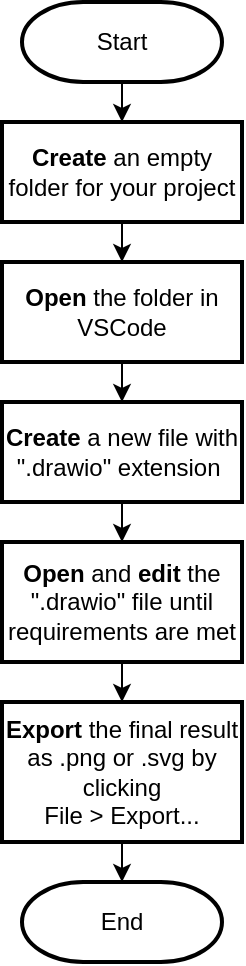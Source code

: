 <mxfile>
    <diagram id="QKiVu2YsEJG-N30e49yp" name="Page-1">
        <mxGraphModel dx="470" dy="389" grid="1" gridSize="10" guides="1" tooltips="1" connect="1" arrows="1" fold="1" page="1" pageScale="1" pageWidth="850" pageHeight="1100" math="0" shadow="0">
            <root>
                <mxCell id="0"/>
                <mxCell id="1" parent="0"/>
                <mxCell id="4" value="" style="edgeStyle=none;html=1;" edge="1" parent="1" source="2" target="3">
                    <mxGeometry relative="1" as="geometry"/>
                </mxCell>
                <mxCell id="2" value="Start" style="strokeWidth=2;html=1;shape=mxgraph.flowchart.terminator;whiteSpace=wrap;" vertex="1" parent="1">
                    <mxGeometry x="260" y="40" width="100" height="40" as="geometry"/>
                </mxCell>
                <mxCell id="6" value="" style="edgeStyle=none;html=1;" edge="1" parent="1" source="3" target="5">
                    <mxGeometry relative="1" as="geometry"/>
                </mxCell>
                <mxCell id="3" value="&lt;b&gt;Create&lt;/b&gt; an empty folder for your project" style="whiteSpace=wrap;html=1;strokeWidth=2;" vertex="1" parent="1">
                    <mxGeometry x="250" y="100" width="120" height="50" as="geometry"/>
                </mxCell>
                <mxCell id="8" value="" style="edgeStyle=none;html=1;" edge="1" parent="1" source="5" target="7">
                    <mxGeometry relative="1" as="geometry"/>
                </mxCell>
                <mxCell id="5" value="&lt;b&gt;Open&lt;/b&gt; the folder in VSCode" style="whiteSpace=wrap;html=1;strokeWidth=2;" vertex="1" parent="1">
                    <mxGeometry x="250" y="170" width="120" height="50" as="geometry"/>
                </mxCell>
                <mxCell id="10" value="" style="edgeStyle=none;html=1;" edge="1" parent="1" source="7" target="9">
                    <mxGeometry relative="1" as="geometry"/>
                </mxCell>
                <mxCell id="7" value="&lt;b&gt;Create&lt;/b&gt; a new file with &quot;.drawio&quot; extension&amp;nbsp;" style="whiteSpace=wrap;html=1;strokeWidth=2;" vertex="1" parent="1">
                    <mxGeometry x="250" y="240" width="120" height="50" as="geometry"/>
                </mxCell>
                <mxCell id="12" value="" style="edgeStyle=none;html=1;" edge="1" parent="1" source="9" target="11">
                    <mxGeometry relative="1" as="geometry"/>
                </mxCell>
                <mxCell id="9" value="&lt;b&gt;Open&lt;/b&gt; and &lt;b&gt;edit&lt;/b&gt; the &quot;.drawio&quot; file until requirements are met" style="whiteSpace=wrap;html=1;strokeWidth=2;" vertex="1" parent="1">
                    <mxGeometry x="250" y="310" width="120" height="60" as="geometry"/>
                </mxCell>
                <mxCell id="11" value="&lt;b&gt;Export&lt;/b&gt; the final result as .png or .svg by clicking &lt;br&gt;File &amp;gt; Export..." style="whiteSpace=wrap;html=1;strokeWidth=2;" vertex="1" parent="1">
                    <mxGeometry x="250" y="390" width="120" height="70" as="geometry"/>
                </mxCell>
                <mxCell id="13" value="End" style="strokeWidth=2;html=1;shape=mxgraph.flowchart.terminator;whiteSpace=wrap;" vertex="1" parent="1">
                    <mxGeometry x="260" y="480" width="100" height="40" as="geometry"/>
                </mxCell>
                <mxCell id="14" value="" style="endArrow=classic;html=1;" edge="1" parent="1" source="11" target="13">
                    <mxGeometry width="50" height="50" relative="1" as="geometry">
                        <mxPoint x="250" y="390" as="sourcePoint"/>
                        <mxPoint x="300" y="340" as="targetPoint"/>
                    </mxGeometry>
                </mxCell>
            </root>
        </mxGraphModel>
    </diagram>
</mxfile>